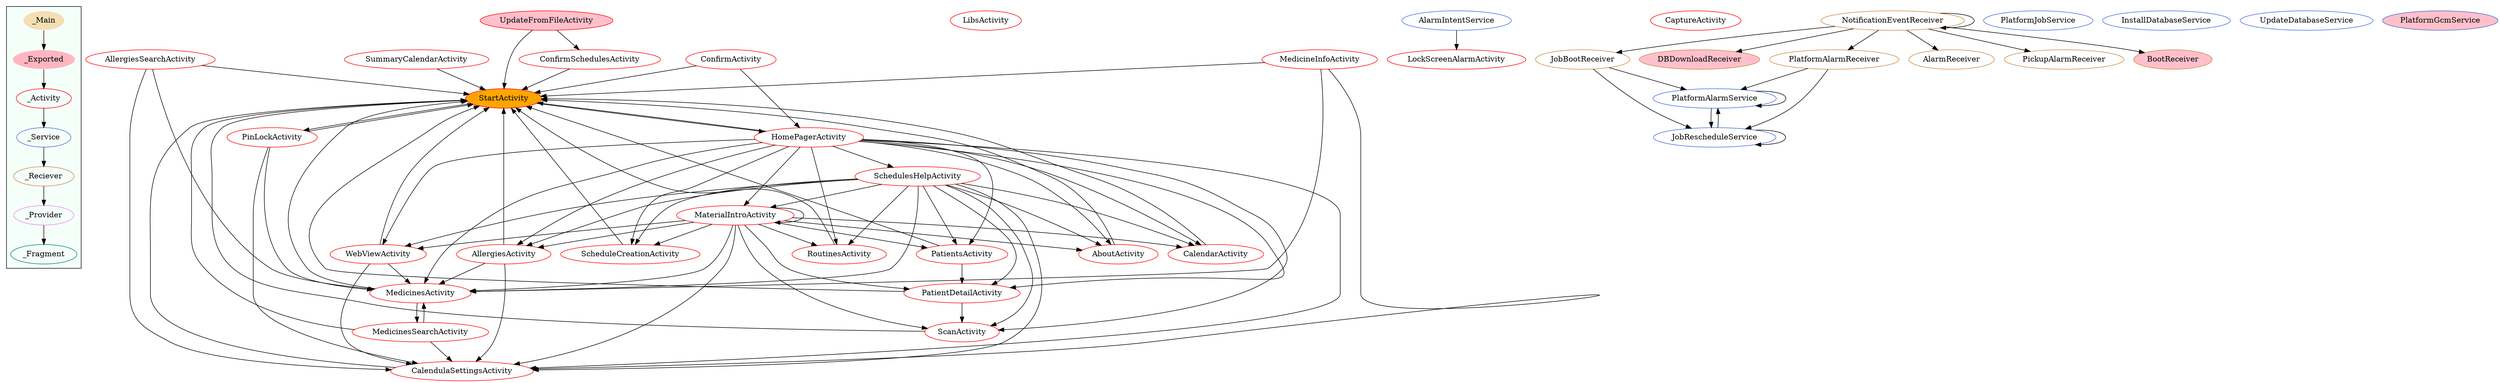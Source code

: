 digraph G {
subgraph cluster_legend{ 
bgcolor=mintcream;
_Activity[color = red];
_Service[color = royalblue];
_Provider[color = violet];
_Reciever[color = peru];
_Fragment[color = teal];
_Main[style=filled, fillcolor=wheat, color = mintcream];
_Exported[style=filled, fillcolor=lightpink, color = mintcream];
_Main -> _Exported -> _Activity -> _Service -> _Reciever -> _Provider -> _Fragment; 
}
ConfirmActivity[color = red];
PinLockActivity[color = red];
PatientDetailActivity[color = red];
LibsActivity[color = red];
SummaryCalendarActivity[color = red];
UpdateFromFileActivity[style=filled, fillcolor=pink, color = red];
ScheduleCreationActivity[color = red];
StartActivity[style=filled, fillcolor=orange, color = red];
CalendulaSettingsActivity[color = red];
MedicinesSearchActivity[color = red];
AllergiesSearchActivity[color = red];
MedicinesActivity[color = red];
MedicineInfoActivity[color = red];
HomePagerActivity[color = red];
AllergiesActivity[color = red];
RoutinesActivity[color = red];
PatientsActivity[color = red];
ConfirmSchedulesActivity[color = red];
WebViewActivity[color = red];
AboutActivity[color = red];
ScanActivity[color = red];
LockScreenAlarmActivity[color = red];
MaterialIntroActivity[color = red];
SchedulesHelpActivity[color = red];
CaptureActivity[color = red];
CalendarActivity[color = red];
PlatformAlarmService[color = royalblue];
JobRescheduleService[color = royalblue];
PlatformJobService[color = royalblue];
InstallDatabaseService[color = royalblue];
AlarmIntentService[color = royalblue];
UpdateDatabaseService[color = royalblue];
PlatformGcmService[style=filled, fillcolor=pink, color = royalblue];
JobBootReceiver[color = peru];
DBDownloadReceiver[style=filled, fillcolor=pink, color = peru];
PlatformAlarmReceiver[color = peru];
AlarmReceiver[color = peru];
NotificationEventReceiver[color = peru];
PickupAlarmReceiver[color = peru];
BootReceiver[style=filled, fillcolor=pink, color = peru];
ConfirmActivity->StartActivity;
ConfirmActivity->HomePagerActivity;
PinLockActivity->MedicinesActivity;
PinLockActivity->StartActivity;
PinLockActivity->CalendulaSettingsActivity;
NotificationEventReceiver->NotificationEventReceiver;
NotificationEventReceiver->PickupAlarmReceiver;
NotificationEventReceiver->BootReceiver;
NotificationEventReceiver->DBDownloadReceiver;
NotificationEventReceiver->JobBootReceiver;
NotificationEventReceiver->PlatformAlarmReceiver;
NotificationEventReceiver->AlarmReceiver;
PatientDetailActivity->StartActivity;
PatientDetailActivity->ScanActivity;
SummaryCalendarActivity->StartActivity;
PlatformAlarmReceiver->JobRescheduleService;
PlatformAlarmReceiver->PlatformAlarmService;
UpdateFromFileActivity->StartActivity;
UpdateFromFileActivity->ConfirmSchedulesActivity;
ScheduleCreationActivity->StartActivity;
StartActivity->HomePagerActivity;
StartActivity->PinLockActivity;
CalendulaSettingsActivity->StartActivity;
AlarmIntentService->LockScreenAlarmActivity;
MedicinesSearchActivity->MedicinesActivity;
MedicinesSearchActivity->StartActivity;
MedicinesSearchActivity->CalendulaSettingsActivity;
AllergiesSearchActivity->CalendulaSettingsActivity;
AllergiesSearchActivity->MedicinesActivity;
AllergiesSearchActivity->StartActivity;
MedicinesActivity->MedicinesSearchActivity;
MedicinesActivity->StartActivity;
MedicineInfoActivity->MedicinesActivity;
MedicineInfoActivity->StartActivity;
MedicineInfoActivity->CalendulaSettingsActivity;
HomePagerActivity->WebViewActivity;
HomePagerActivity->MedicinesActivity;
HomePagerActivity->StartActivity;
HomePagerActivity->CalendarActivity;
HomePagerActivity->ScheduleCreationActivity;
HomePagerActivity->CalendulaSettingsActivity;
HomePagerActivity->AboutActivity;
HomePagerActivity->RoutinesActivity;
HomePagerActivity->MaterialIntroActivity;
HomePagerActivity->PatientDetailActivity;
HomePagerActivity->ScanActivity;
HomePagerActivity->AllergiesActivity;
HomePagerActivity->SchedulesHelpActivity;
HomePagerActivity->PatientsActivity;
JobBootReceiver->JobRescheduleService;
JobBootReceiver->PlatformAlarmService;
AllergiesActivity->CalendulaSettingsActivity;
AllergiesActivity->MedicinesActivity;
AllergiesActivity->StartActivity;
PlatformAlarmService->PlatformAlarmService;
PlatformAlarmService->JobRescheduleService;
RoutinesActivity->StartActivity;
PatientsActivity->PatientDetailActivity;
PatientsActivity->StartActivity;
ConfirmSchedulesActivity->StartActivity;
WebViewActivity->MedicinesActivity;
WebViewActivity->CalendulaSettingsActivity;
WebViewActivity->StartActivity;
AboutActivity->StartActivity;
ScanActivity->StartActivity;
MaterialIntroActivity->PatientsActivity;
MaterialIntroActivity->PatientDetailActivity;
MaterialIntroActivity->CalendarActivity;
MaterialIntroActivity->MedicinesActivity;
MaterialIntroActivity->AllergiesActivity;
MaterialIntroActivity->RoutinesActivity;
MaterialIntroActivity->CalendulaSettingsActivity;
MaterialIntroActivity->MaterialIntroActivity;
MaterialIntroActivity->ScheduleCreationActivity;
MaterialIntroActivity->AboutActivity;
MaterialIntroActivity->WebViewActivity;
MaterialIntroActivity->ScanActivity;
JobRescheduleService->JobRescheduleService;
JobRescheduleService->PlatformAlarmService;
SchedulesHelpActivity->MedicinesActivity;
SchedulesHelpActivity->CalendarActivity;
SchedulesHelpActivity->MaterialIntroActivity;
SchedulesHelpActivity->PatientsActivity;
SchedulesHelpActivity->RoutinesActivity;
SchedulesHelpActivity->WebViewActivity;
SchedulesHelpActivity->CalendulaSettingsActivity;
SchedulesHelpActivity->ScanActivity;
SchedulesHelpActivity->PatientDetailActivity;
SchedulesHelpActivity->AllergiesActivity;
SchedulesHelpActivity->ScheduleCreationActivity;
SchedulesHelpActivity->AboutActivity;
CalendarActivity->StartActivity;
}
